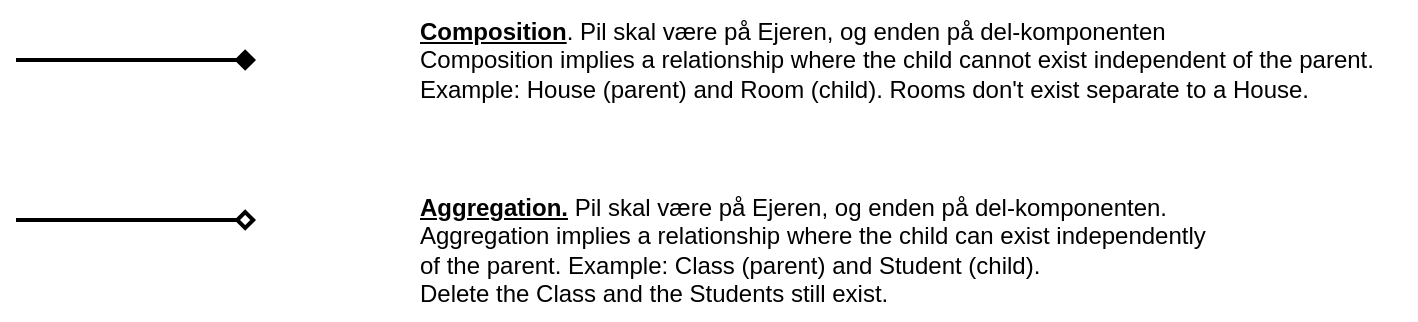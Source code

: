 <mxfile>
    <diagram id="J7DB_MhR79BzkRk_Yor-" name="Page-1">
        <mxGraphModel dx="1726" dy="1083" grid="1" gridSize="10" guides="1" tooltips="1" connect="1" arrows="1" fold="1" page="1" pageScale="1" pageWidth="827" pageHeight="1169" math="0" shadow="0">
            <root>
                <mxCell id="0"/>
                <mxCell id="1" parent="0"/>
                <mxCell id="2" value="" style="endArrow=diamond;html=1;strokeColor=default;endFill=1;strokeWidth=2;" edge="1" parent="1">
                    <mxGeometry width="50" height="50" relative="1" as="geometry">
                        <mxPoint x="80" y="80" as="sourcePoint"/>
                        <mxPoint x="200" y="80" as="targetPoint"/>
                    </mxGeometry>
                </mxCell>
                <mxCell id="3" value="&lt;div style=&quot;&quot;&gt;&lt;span style=&quot;background-color: initial;&quot;&gt;&lt;b&gt;&lt;u&gt;Composition&lt;/u&gt;&lt;/b&gt;. Pil skal være på Ejeren, og enden på del-komponenten&lt;br&gt;Composition implies a relationship where the child cannot exist independent of the parent.&amp;nbsp;&lt;/span&gt;&lt;/div&gt;&lt;div style=&quot;&quot;&gt;&lt;span style=&quot;background-color: initial;&quot;&gt;Example: House (parent) and Room (child). Rooms don't exist separate to a House.&lt;br&gt;&lt;/span&gt;&lt;/div&gt;" style="text;html=1;align=left;verticalAlign=middle;resizable=0;points=[];autosize=1;strokeColor=none;fillColor=none;" vertex="1" parent="1">
                    <mxGeometry x="280" y="50" width="500" height="60" as="geometry"/>
                </mxCell>
                <mxCell id="4" value="" style="endArrow=diamond;html=1;strokeColor=default;endFill=0;strokeWidth=2;" edge="1" parent="1">
                    <mxGeometry width="50" height="50" relative="1" as="geometry">
                        <mxPoint x="80" y="160" as="sourcePoint"/>
                        <mxPoint x="200" y="160" as="targetPoint"/>
                    </mxGeometry>
                </mxCell>
                <mxCell id="5" value="&lt;div style=&quot;&quot;&gt;&lt;span style=&quot;background-color: initial;&quot;&gt;&lt;b&gt;&lt;u&gt;Aggregation.&lt;/u&gt;&lt;/b&gt; Pil skal være på Ejeren, og enden på del-komponenten.&lt;br&gt;Aggregation implies a relationship where the child can exist independently&amp;nbsp;&lt;/span&gt;&lt;/div&gt;&lt;div style=&quot;&quot;&gt;&lt;span style=&quot;background-color: initial;&quot;&gt;of the parent. Example: Class (parent) and Student (child).&amp;nbsp;&lt;/span&gt;&lt;/div&gt;&lt;div style=&quot;&quot;&gt;&lt;span style=&quot;background-color: initial;&quot;&gt;Delete the Class and the Students still exist.&lt;br&gt;&lt;/span&gt;&lt;/div&gt;" style="text;html=1;align=left;verticalAlign=middle;resizable=0;points=[];autosize=1;strokeColor=none;fillColor=none;" vertex="1" parent="1">
                    <mxGeometry x="280" y="140" width="420" height="70" as="geometry"/>
                </mxCell>
            </root>
        </mxGraphModel>
    </diagram>
</mxfile>